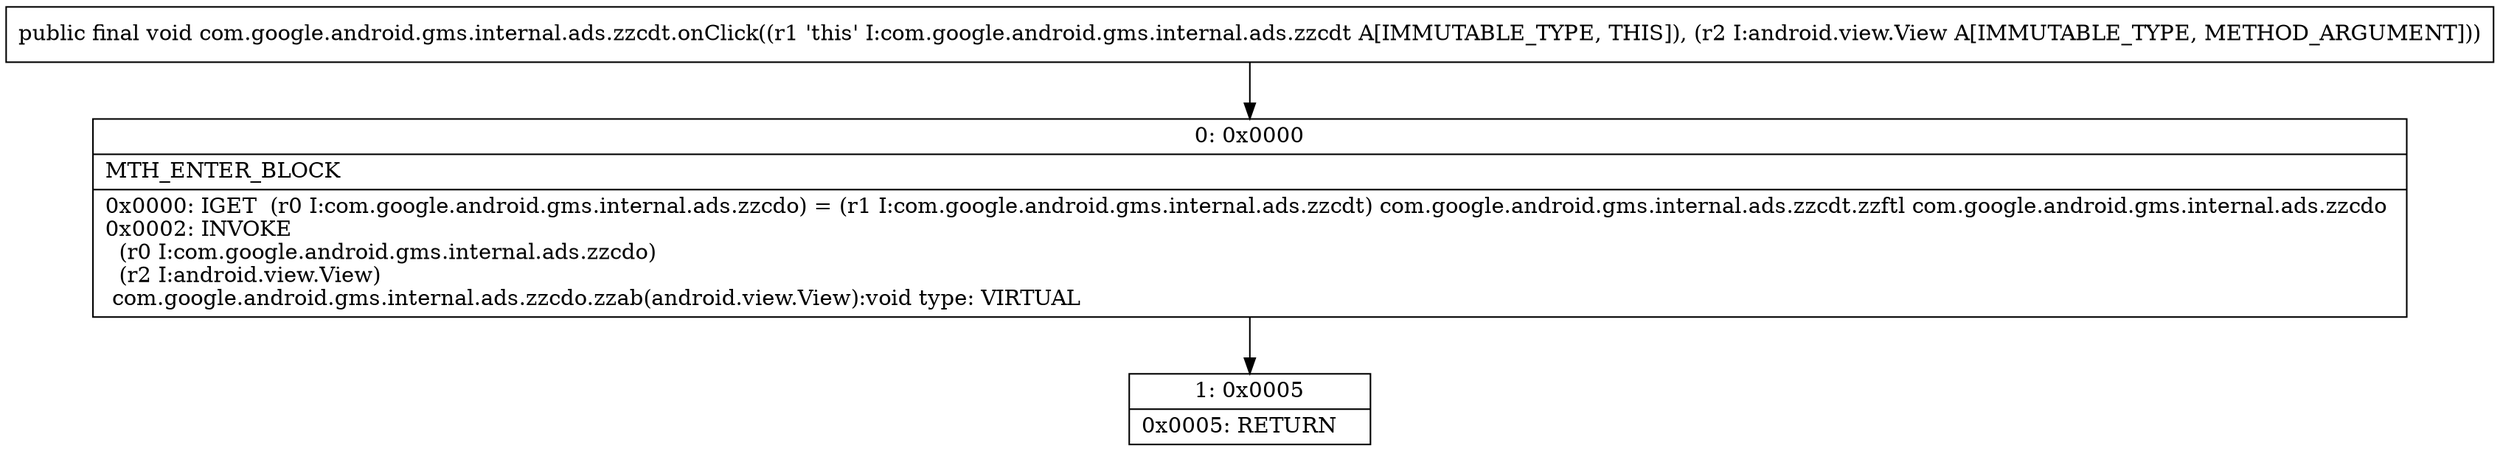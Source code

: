 digraph "CFG forcom.google.android.gms.internal.ads.zzcdt.onClick(Landroid\/view\/View;)V" {
Node_0 [shape=record,label="{0\:\ 0x0000|MTH_ENTER_BLOCK\l|0x0000: IGET  (r0 I:com.google.android.gms.internal.ads.zzcdo) = (r1 I:com.google.android.gms.internal.ads.zzcdt) com.google.android.gms.internal.ads.zzcdt.zzftl com.google.android.gms.internal.ads.zzcdo \l0x0002: INVOKE  \l  (r0 I:com.google.android.gms.internal.ads.zzcdo)\l  (r2 I:android.view.View)\l com.google.android.gms.internal.ads.zzcdo.zzab(android.view.View):void type: VIRTUAL \l}"];
Node_1 [shape=record,label="{1\:\ 0x0005|0x0005: RETURN   \l}"];
MethodNode[shape=record,label="{public final void com.google.android.gms.internal.ads.zzcdt.onClick((r1 'this' I:com.google.android.gms.internal.ads.zzcdt A[IMMUTABLE_TYPE, THIS]), (r2 I:android.view.View A[IMMUTABLE_TYPE, METHOD_ARGUMENT])) }"];
MethodNode -> Node_0;
Node_0 -> Node_1;
}

